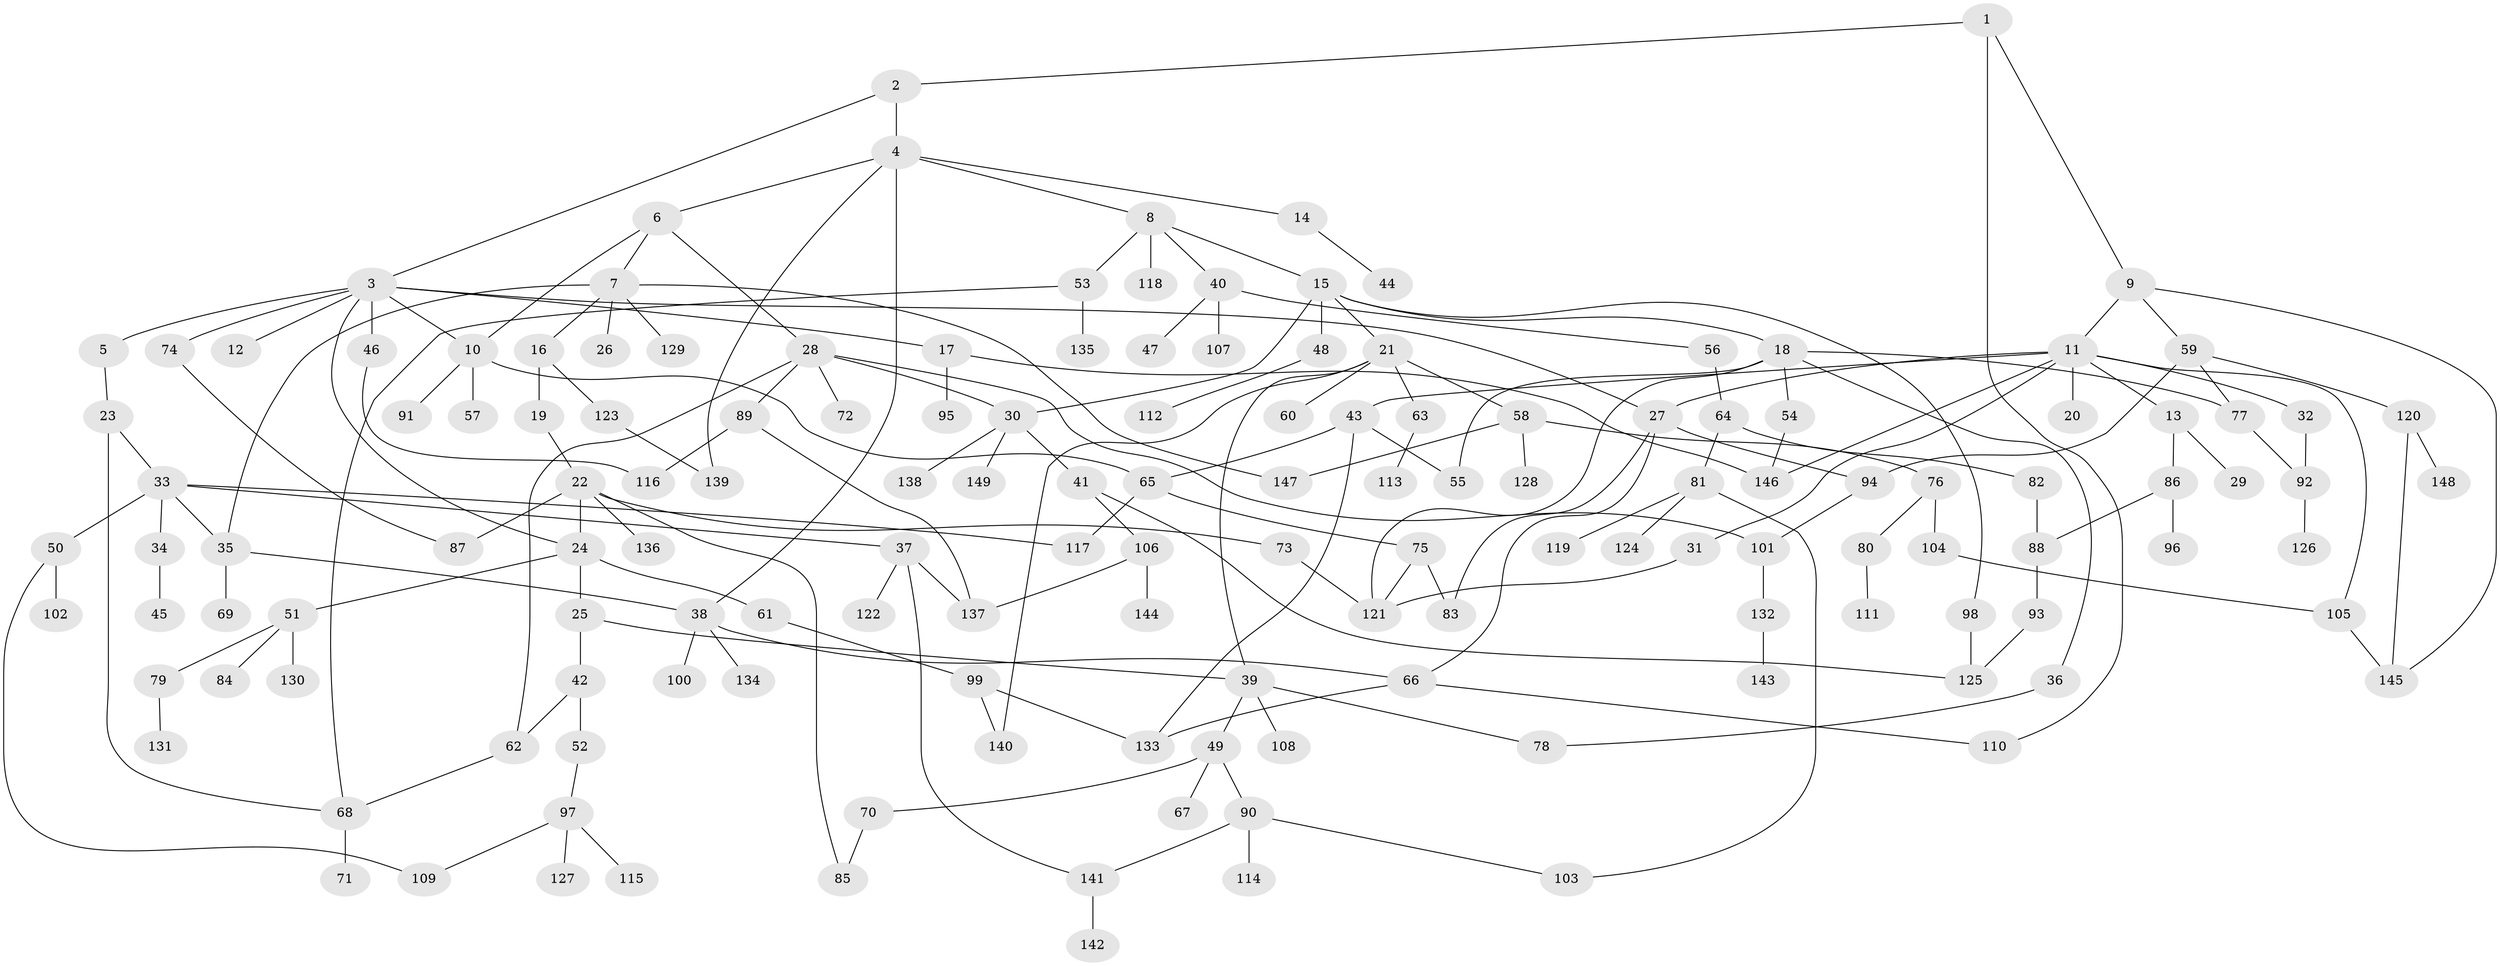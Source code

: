 // coarse degree distribution, {3: 0.1836734693877551, 10: 0.02040816326530612, 9: 0.01020408163265306, 2: 0.24489795918367346, 8: 0.01020408163265306, 5: 0.08163265306122448, 4: 0.08163265306122448, 11: 0.01020408163265306, 1: 0.30612244897959184, 6: 0.030612244897959183, 7: 0.02040816326530612}
// Generated by graph-tools (version 1.1) at 2025/41/03/06/25 10:41:30]
// undirected, 149 vertices, 193 edges
graph export_dot {
graph [start="1"]
  node [color=gray90,style=filled];
  1;
  2;
  3;
  4;
  5;
  6;
  7;
  8;
  9;
  10;
  11;
  12;
  13;
  14;
  15;
  16;
  17;
  18;
  19;
  20;
  21;
  22;
  23;
  24;
  25;
  26;
  27;
  28;
  29;
  30;
  31;
  32;
  33;
  34;
  35;
  36;
  37;
  38;
  39;
  40;
  41;
  42;
  43;
  44;
  45;
  46;
  47;
  48;
  49;
  50;
  51;
  52;
  53;
  54;
  55;
  56;
  57;
  58;
  59;
  60;
  61;
  62;
  63;
  64;
  65;
  66;
  67;
  68;
  69;
  70;
  71;
  72;
  73;
  74;
  75;
  76;
  77;
  78;
  79;
  80;
  81;
  82;
  83;
  84;
  85;
  86;
  87;
  88;
  89;
  90;
  91;
  92;
  93;
  94;
  95;
  96;
  97;
  98;
  99;
  100;
  101;
  102;
  103;
  104;
  105;
  106;
  107;
  108;
  109;
  110;
  111;
  112;
  113;
  114;
  115;
  116;
  117;
  118;
  119;
  120;
  121;
  122;
  123;
  124;
  125;
  126;
  127;
  128;
  129;
  130;
  131;
  132;
  133;
  134;
  135;
  136;
  137;
  138;
  139;
  140;
  141;
  142;
  143;
  144;
  145;
  146;
  147;
  148;
  149;
  1 -- 2;
  1 -- 9;
  1 -- 110;
  2 -- 3;
  2 -- 4;
  3 -- 5;
  3 -- 12;
  3 -- 17;
  3 -- 24;
  3 -- 46;
  3 -- 74;
  3 -- 10;
  3 -- 27;
  4 -- 6;
  4 -- 8;
  4 -- 14;
  4 -- 139;
  4 -- 38;
  5 -- 23;
  6 -- 7;
  6 -- 10;
  6 -- 28;
  7 -- 16;
  7 -- 26;
  7 -- 35;
  7 -- 129;
  7 -- 147;
  8 -- 15;
  8 -- 40;
  8 -- 53;
  8 -- 118;
  9 -- 11;
  9 -- 59;
  9 -- 145;
  10 -- 57;
  10 -- 65;
  10 -- 91;
  11 -- 13;
  11 -- 20;
  11 -- 27;
  11 -- 31;
  11 -- 32;
  11 -- 43;
  11 -- 105;
  11 -- 146;
  13 -- 29;
  13 -- 86;
  14 -- 44;
  15 -- 18;
  15 -- 21;
  15 -- 48;
  15 -- 98;
  15 -- 30;
  16 -- 19;
  16 -- 123;
  17 -- 95;
  17 -- 146;
  18 -- 36;
  18 -- 54;
  18 -- 55;
  18 -- 121;
  18 -- 77;
  19 -- 22;
  21 -- 39;
  21 -- 58;
  21 -- 60;
  21 -- 63;
  21 -- 140;
  22 -- 73;
  22 -- 87;
  22 -- 136;
  22 -- 24;
  22 -- 85;
  23 -- 33;
  23 -- 68;
  24 -- 25;
  24 -- 51;
  24 -- 61;
  25 -- 42;
  25 -- 39;
  27 -- 66;
  27 -- 94;
  27 -- 83;
  28 -- 30;
  28 -- 72;
  28 -- 89;
  28 -- 62;
  28 -- 101;
  30 -- 41;
  30 -- 138;
  30 -- 149;
  31 -- 121;
  32 -- 92;
  33 -- 34;
  33 -- 37;
  33 -- 50;
  33 -- 117;
  33 -- 35;
  34 -- 45;
  35 -- 38;
  35 -- 69;
  36 -- 78;
  37 -- 122;
  37 -- 141;
  37 -- 137;
  38 -- 100;
  38 -- 134;
  38 -- 66;
  39 -- 49;
  39 -- 78;
  39 -- 108;
  40 -- 47;
  40 -- 56;
  40 -- 107;
  41 -- 106;
  41 -- 125;
  42 -- 52;
  42 -- 62;
  43 -- 133;
  43 -- 55;
  43 -- 65;
  46 -- 116;
  48 -- 112;
  49 -- 67;
  49 -- 70;
  49 -- 90;
  50 -- 102;
  50 -- 109;
  51 -- 79;
  51 -- 84;
  51 -- 130;
  52 -- 97;
  53 -- 135;
  53 -- 68;
  54 -- 146;
  56 -- 64;
  58 -- 76;
  58 -- 128;
  58 -- 147;
  59 -- 77;
  59 -- 120;
  59 -- 94;
  61 -- 99;
  62 -- 68;
  63 -- 113;
  64 -- 81;
  64 -- 82;
  65 -- 75;
  65 -- 117;
  66 -- 133;
  66 -- 110;
  68 -- 71;
  70 -- 85;
  73 -- 121;
  74 -- 87;
  75 -- 83;
  75 -- 121;
  76 -- 80;
  76 -- 104;
  77 -- 92;
  79 -- 131;
  80 -- 111;
  81 -- 103;
  81 -- 119;
  81 -- 124;
  82 -- 88;
  86 -- 96;
  86 -- 88;
  88 -- 93;
  89 -- 137;
  89 -- 116;
  90 -- 114;
  90 -- 103;
  90 -- 141;
  92 -- 126;
  93 -- 125;
  94 -- 101;
  97 -- 115;
  97 -- 127;
  97 -- 109;
  98 -- 125;
  99 -- 140;
  99 -- 133;
  101 -- 132;
  104 -- 105;
  105 -- 145;
  106 -- 137;
  106 -- 144;
  120 -- 148;
  120 -- 145;
  123 -- 139;
  132 -- 143;
  141 -- 142;
}
